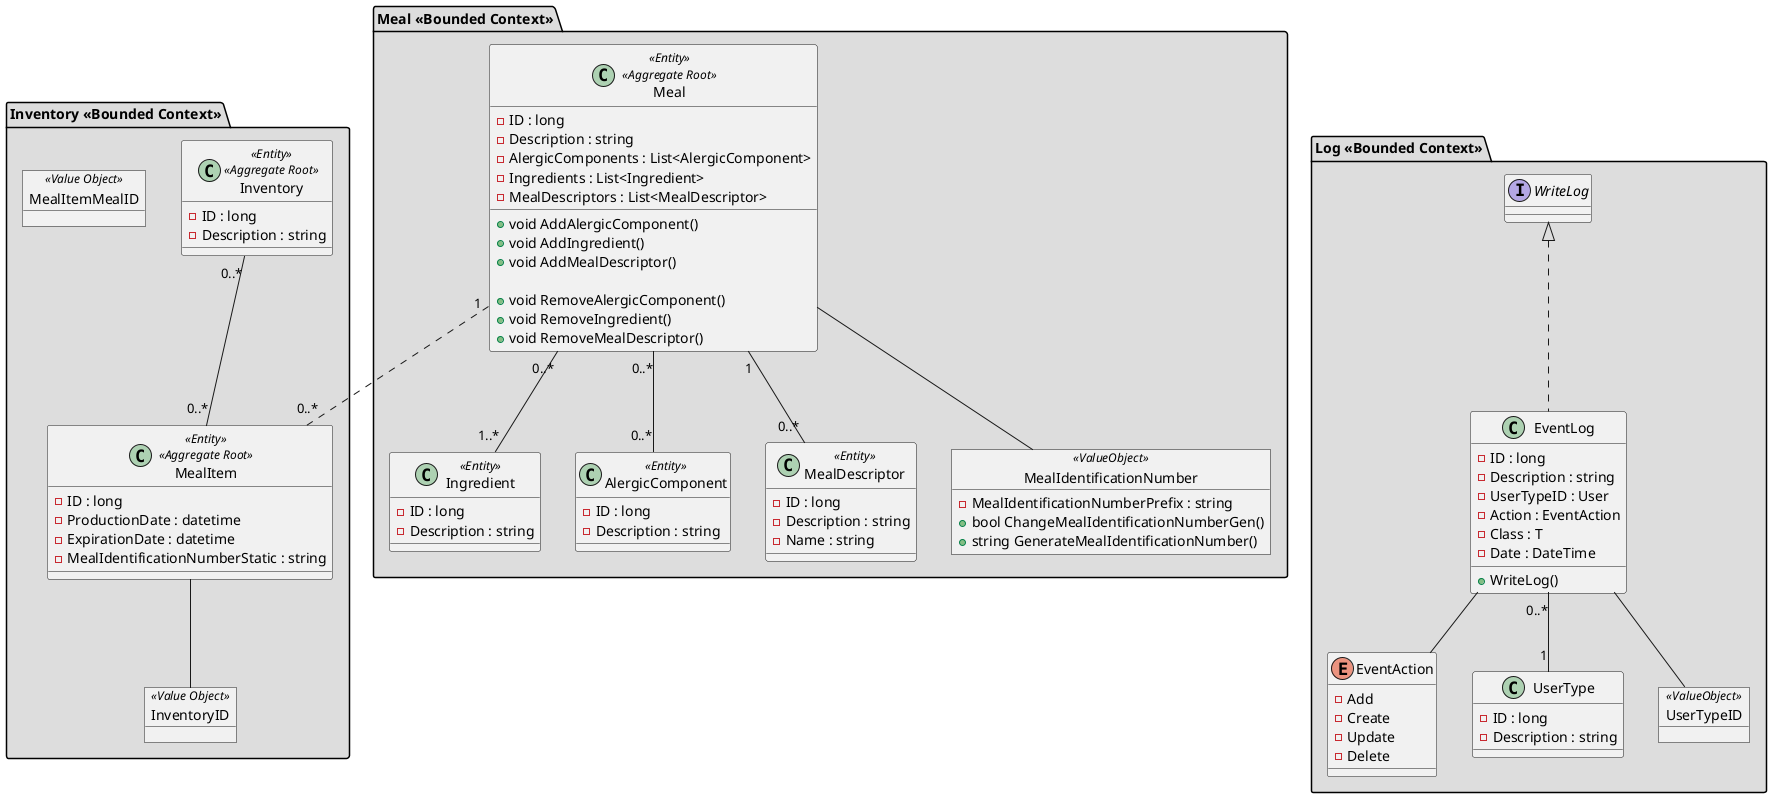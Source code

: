 @startuml DomainModelDiagram

package "Inventory <<Bounded Context>>" #DDDDDD {

    class Inventory <<Entity>> <<Aggregate Root>> {
        -ID : long
        -Description : string
    }

    class MealItem <<Entity>> <<Aggregate Root>> {
        -ID : long
        -ProductionDate : datetime
        -ExpirationDate : datetime
        -MealIdentificationNumberStatic : string
    }

    object InventoryID <<Value Object>>

    object MealItemMealID <<Value Object>>

    MealItem -- InventoryID
    MealItem -- MealItem.MealID
    Inventory "0..*" -- "0..*" MealItem
}

package "Meal <<Bounded Context>>" #DDDDDD {

    class Meal <<Entity>> <<Aggregate Root>> {
        -ID : long
        -Description : string
        -AlergicComponents : List<AlergicComponent>
        -Ingredients : List<Ingredient>
        -MealDescriptors : List<MealDescriptor>

        +void AddAlergicComponent()
        +void AddIngredient()
        +void AddMealDescriptor()

        +void RemoveAlergicComponent()
        +void RemoveIngredient()
        +void RemoveMealDescriptor()
    }

    class Ingredient <<Entity>> {
        -ID : long
        -Description : string
    }

    class AlergicComponent <<Entity>> {
        -ID : long
        -Description : string
    }

    class MealDescriptor <<Entity>> {
        -ID : long
        -Description : string
        -Name : string
    }

    object MealIdentificationNumber <<ValueObject>> {
        -MealIdentificationNumberPrefix : string

        +bool ChangeMealIdentificationNumberGen()
        +string GenerateMealIdentificationNumber()
    }

    object Meal.MealID <<Value Object>>

    Meal "0..*" -- "0..*" AlergicComponent
    Meal "1" -- "0..*" MealDescriptor
    Meal "0..*" -- "1..*" Ingredient
    Meal -- MealIdentificationNumber
    Meal -- Meal.MealID
}

Meal "1" .. "0..*" MealItem



package "Log <<Bounded Context>>" #DDDDDD {

    interface WriteLog

    class EventLog  {
        -ID : long
        -Description : string
        -UserTypeID : User
        -Action : EventAction
        -Class : T
        -Date : DateTime

        +WriteLog()
    }

    enum EventAction {
        - Add
        - Create
        - Update
        - Delete
    }

    class UserType {
        -ID : long
        -Description : string
    }

    object UserTypeID <<ValueObject>>

    WriteLog <|.. EventLog
    EventLog -- UserTypeID
    EventLog -- EventAction
    EventLog "0..*" -- "1" UserType
}


@enduml